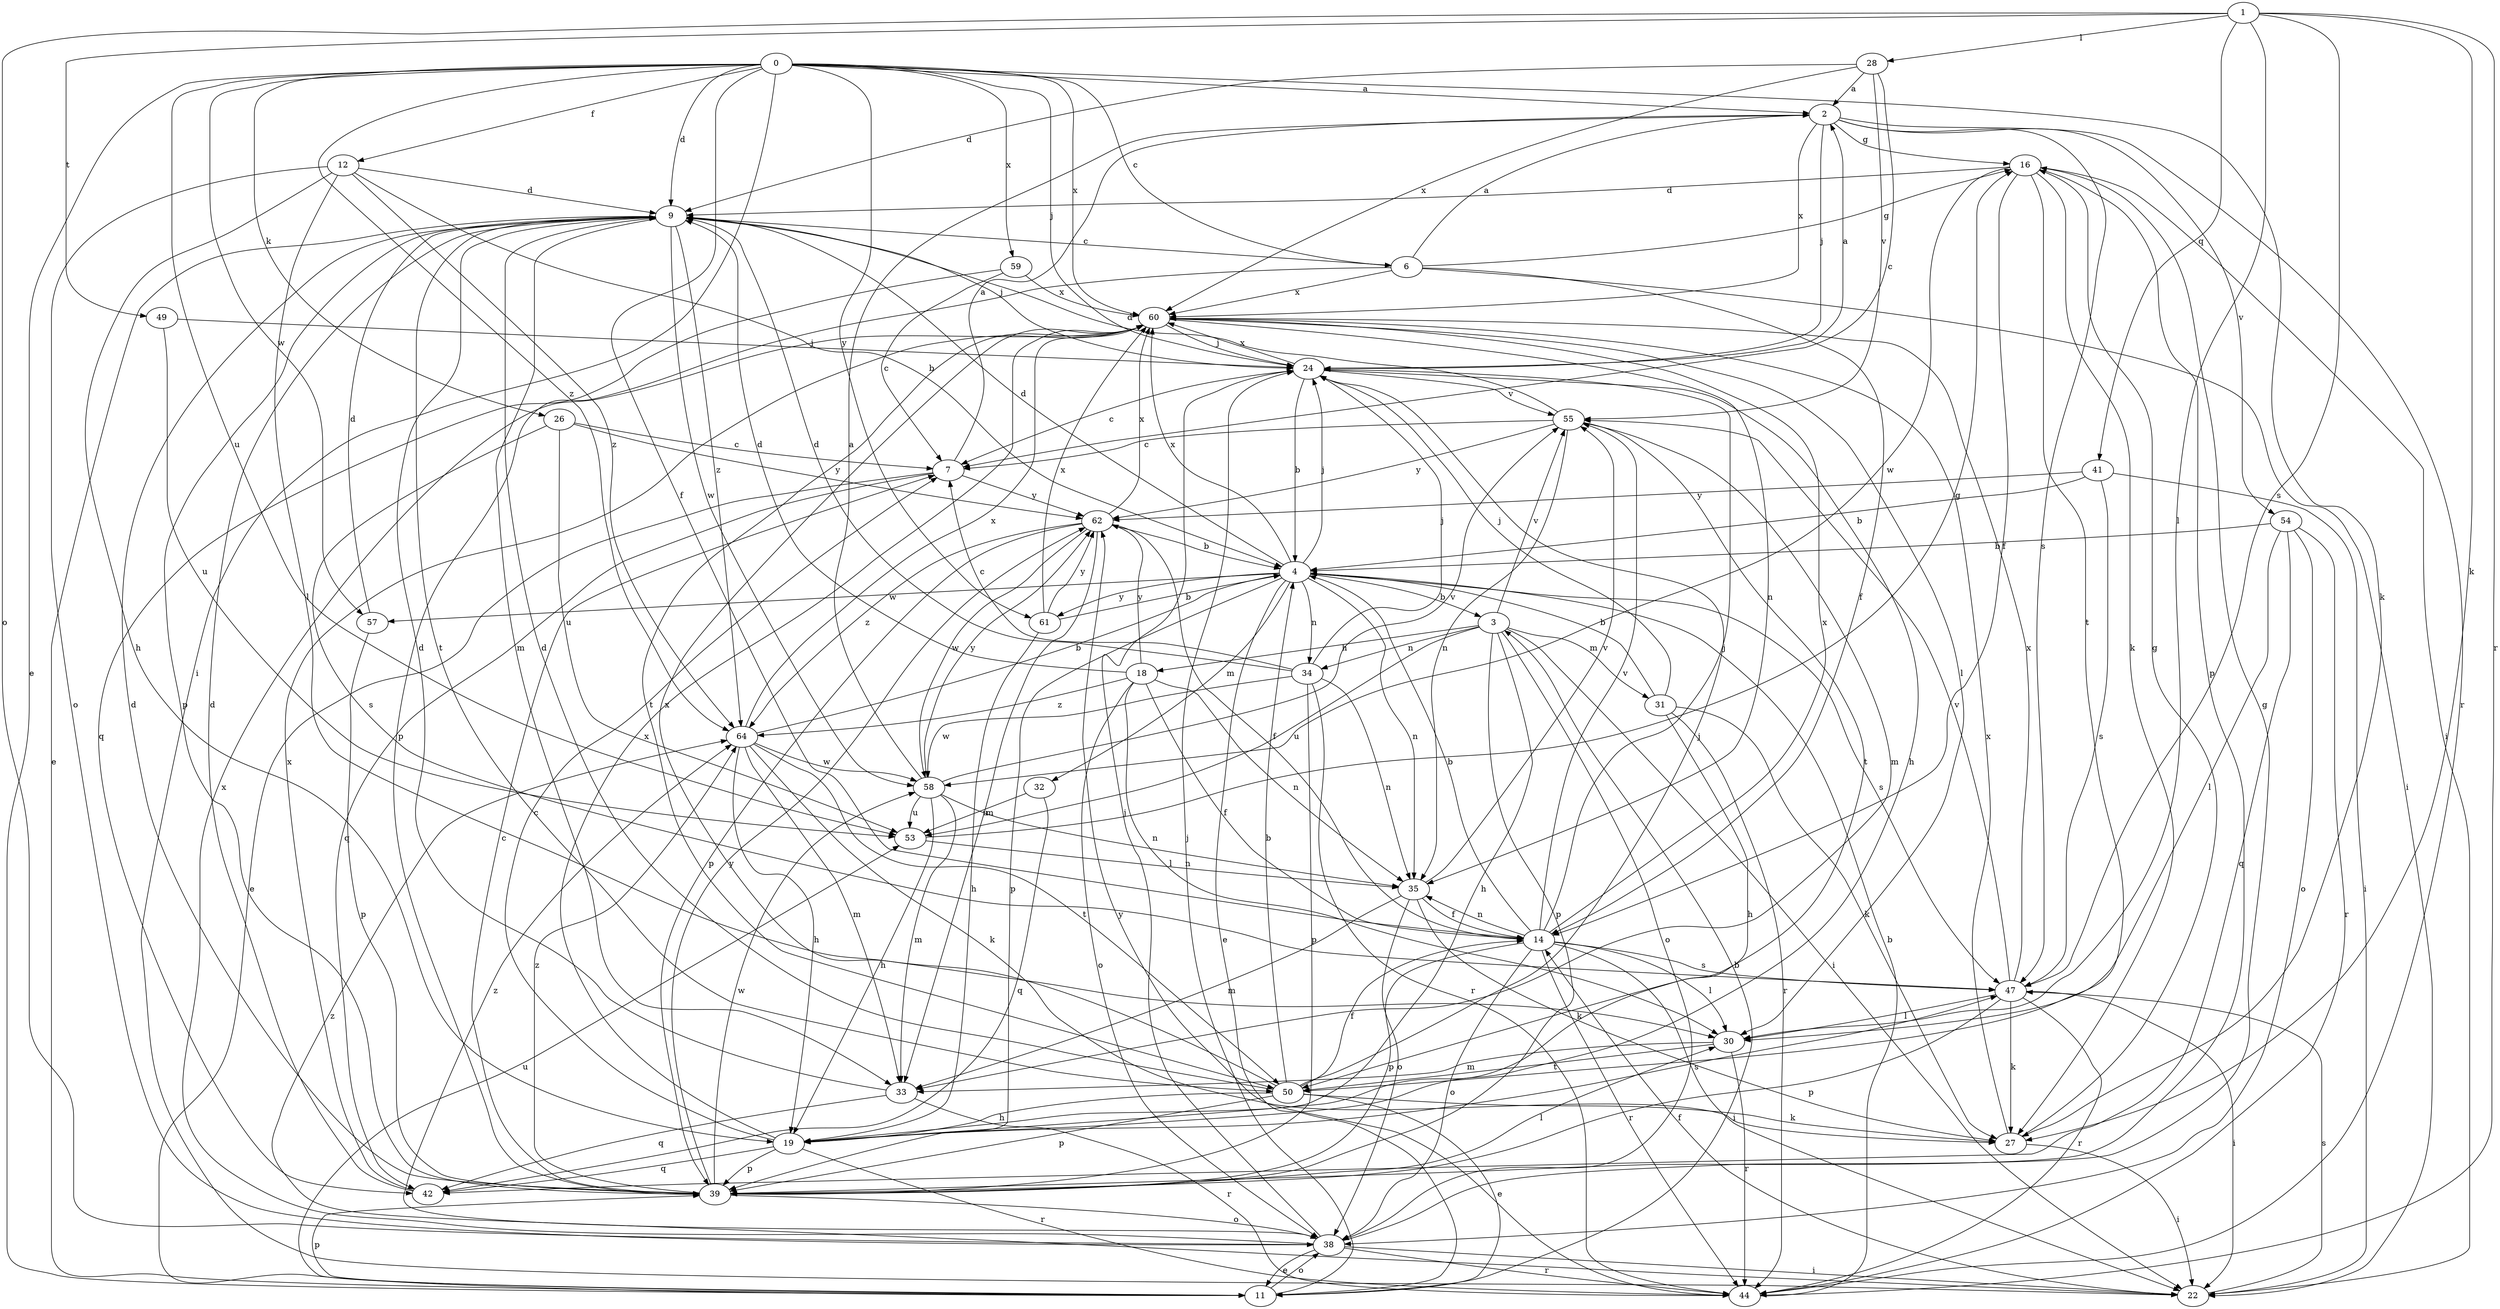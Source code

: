 strict digraph  {
0;
1;
2;
3;
4;
6;
7;
9;
11;
12;
14;
16;
18;
19;
22;
24;
26;
27;
28;
30;
31;
32;
33;
34;
35;
38;
39;
41;
42;
44;
47;
49;
50;
53;
54;
55;
57;
58;
59;
60;
61;
62;
64;
0 -> 2  [label=a];
0 -> 6  [label=c];
0 -> 9  [label=d];
0 -> 11  [label=e];
0 -> 12  [label=f];
0 -> 14  [label=f];
0 -> 22  [label=i];
0 -> 24  [label=j];
0 -> 26  [label=k];
0 -> 27  [label=k];
0 -> 53  [label=u];
0 -> 57  [label=w];
0 -> 59  [label=x];
0 -> 60  [label=x];
0 -> 61  [label=y];
0 -> 64  [label=z];
1 -> 27  [label=k];
1 -> 28  [label=l];
1 -> 30  [label=l];
1 -> 38  [label=o];
1 -> 41  [label=q];
1 -> 44  [label=r];
1 -> 47  [label=s];
1 -> 49  [label=t];
2 -> 16  [label=g];
2 -> 24  [label=j];
2 -> 44  [label=r];
2 -> 47  [label=s];
2 -> 54  [label=v];
2 -> 60  [label=x];
3 -> 18  [label=h];
3 -> 19  [label=h];
3 -> 22  [label=i];
3 -> 31  [label=m];
3 -> 34  [label=n];
3 -> 38  [label=o];
3 -> 39  [label=p];
3 -> 53  [label=u];
3 -> 55  [label=v];
4 -> 3  [label=b];
4 -> 9  [label=d];
4 -> 11  [label=e];
4 -> 24  [label=j];
4 -> 32  [label=m];
4 -> 34  [label=n];
4 -> 35  [label=n];
4 -> 39  [label=p];
4 -> 47  [label=s];
4 -> 57  [label=w];
4 -> 60  [label=x];
4 -> 61  [label=y];
6 -> 2  [label=a];
6 -> 14  [label=f];
6 -> 16  [label=g];
6 -> 22  [label=i];
6 -> 39  [label=p];
6 -> 60  [label=x];
7 -> 2  [label=a];
7 -> 11  [label=e];
7 -> 42  [label=q];
7 -> 62  [label=y];
9 -> 6  [label=c];
9 -> 11  [label=e];
9 -> 24  [label=j];
9 -> 33  [label=m];
9 -> 39  [label=p];
9 -> 50  [label=t];
9 -> 58  [label=w];
9 -> 64  [label=z];
11 -> 3  [label=b];
11 -> 24  [label=j];
11 -> 38  [label=o];
11 -> 39  [label=p];
11 -> 53  [label=u];
12 -> 4  [label=b];
12 -> 9  [label=d];
12 -> 19  [label=h];
12 -> 30  [label=l];
12 -> 38  [label=o];
12 -> 64  [label=z];
14 -> 4  [label=b];
14 -> 22  [label=i];
14 -> 24  [label=j];
14 -> 30  [label=l];
14 -> 35  [label=n];
14 -> 38  [label=o];
14 -> 39  [label=p];
14 -> 44  [label=r];
14 -> 47  [label=s];
14 -> 55  [label=v];
14 -> 60  [label=x];
16 -> 9  [label=d];
16 -> 14  [label=f];
16 -> 22  [label=i];
16 -> 27  [label=k];
16 -> 39  [label=p];
16 -> 50  [label=t];
16 -> 58  [label=w];
18 -> 9  [label=d];
18 -> 14  [label=f];
18 -> 30  [label=l];
18 -> 35  [label=n];
18 -> 38  [label=o];
18 -> 62  [label=y];
18 -> 64  [label=z];
19 -> 7  [label=c];
19 -> 39  [label=p];
19 -> 42  [label=q];
19 -> 44  [label=r];
19 -> 47  [label=s];
19 -> 60  [label=x];
22 -> 14  [label=f];
22 -> 47  [label=s];
22 -> 64  [label=z];
24 -> 2  [label=a];
24 -> 4  [label=b];
24 -> 7  [label=c];
24 -> 19  [label=h];
24 -> 55  [label=v];
24 -> 60  [label=x];
26 -> 7  [label=c];
26 -> 47  [label=s];
26 -> 53  [label=u];
26 -> 62  [label=y];
27 -> 16  [label=g];
27 -> 22  [label=i];
27 -> 60  [label=x];
28 -> 2  [label=a];
28 -> 7  [label=c];
28 -> 9  [label=d];
28 -> 55  [label=v];
28 -> 60  [label=x];
30 -> 33  [label=m];
30 -> 44  [label=r];
30 -> 50  [label=t];
31 -> 4  [label=b];
31 -> 19  [label=h];
31 -> 24  [label=j];
31 -> 27  [label=k];
31 -> 44  [label=r];
32 -> 42  [label=q];
32 -> 53  [label=u];
33 -> 9  [label=d];
33 -> 42  [label=q];
33 -> 44  [label=r];
34 -> 7  [label=c];
34 -> 9  [label=d];
34 -> 24  [label=j];
34 -> 35  [label=n];
34 -> 39  [label=p];
34 -> 44  [label=r];
34 -> 58  [label=w];
35 -> 14  [label=f];
35 -> 27  [label=k];
35 -> 33  [label=m];
35 -> 38  [label=o];
35 -> 55  [label=v];
38 -> 11  [label=e];
38 -> 16  [label=g];
38 -> 22  [label=i];
38 -> 24  [label=j];
38 -> 44  [label=r];
38 -> 60  [label=x];
38 -> 64  [label=z];
39 -> 7  [label=c];
39 -> 9  [label=d];
39 -> 30  [label=l];
39 -> 38  [label=o];
39 -> 58  [label=w];
39 -> 62  [label=y];
39 -> 64  [label=z];
41 -> 4  [label=b];
41 -> 22  [label=i];
41 -> 47  [label=s];
41 -> 62  [label=y];
42 -> 9  [label=d];
42 -> 60  [label=x];
44 -> 4  [label=b];
44 -> 62  [label=y];
47 -> 22  [label=i];
47 -> 27  [label=k];
47 -> 30  [label=l];
47 -> 39  [label=p];
47 -> 44  [label=r];
47 -> 55  [label=v];
47 -> 60  [label=x];
49 -> 24  [label=j];
49 -> 53  [label=u];
50 -> 4  [label=b];
50 -> 9  [label=d];
50 -> 11  [label=e];
50 -> 14  [label=f];
50 -> 19  [label=h];
50 -> 24  [label=j];
50 -> 27  [label=k];
50 -> 39  [label=p];
50 -> 60  [label=x];
53 -> 16  [label=g];
53 -> 35  [label=n];
54 -> 4  [label=b];
54 -> 30  [label=l];
54 -> 38  [label=o];
54 -> 42  [label=q];
54 -> 44  [label=r];
55 -> 7  [label=c];
55 -> 9  [label=d];
55 -> 33  [label=m];
55 -> 35  [label=n];
55 -> 50  [label=t];
55 -> 62  [label=y];
57 -> 9  [label=d];
57 -> 39  [label=p];
58 -> 2  [label=a];
58 -> 19  [label=h];
58 -> 33  [label=m];
58 -> 35  [label=n];
58 -> 53  [label=u];
58 -> 55  [label=v];
58 -> 62  [label=y];
59 -> 7  [label=c];
59 -> 42  [label=q];
59 -> 60  [label=x];
60 -> 24  [label=j];
60 -> 30  [label=l];
60 -> 35  [label=n];
60 -> 50  [label=t];
61 -> 4  [label=b];
61 -> 19  [label=h];
61 -> 60  [label=x];
61 -> 62  [label=y];
62 -> 4  [label=b];
62 -> 14  [label=f];
62 -> 33  [label=m];
62 -> 39  [label=p];
62 -> 58  [label=w];
62 -> 60  [label=x];
62 -> 64  [label=z];
64 -> 4  [label=b];
64 -> 19  [label=h];
64 -> 27  [label=k];
64 -> 33  [label=m];
64 -> 50  [label=t];
64 -> 58  [label=w];
64 -> 60  [label=x];
}
